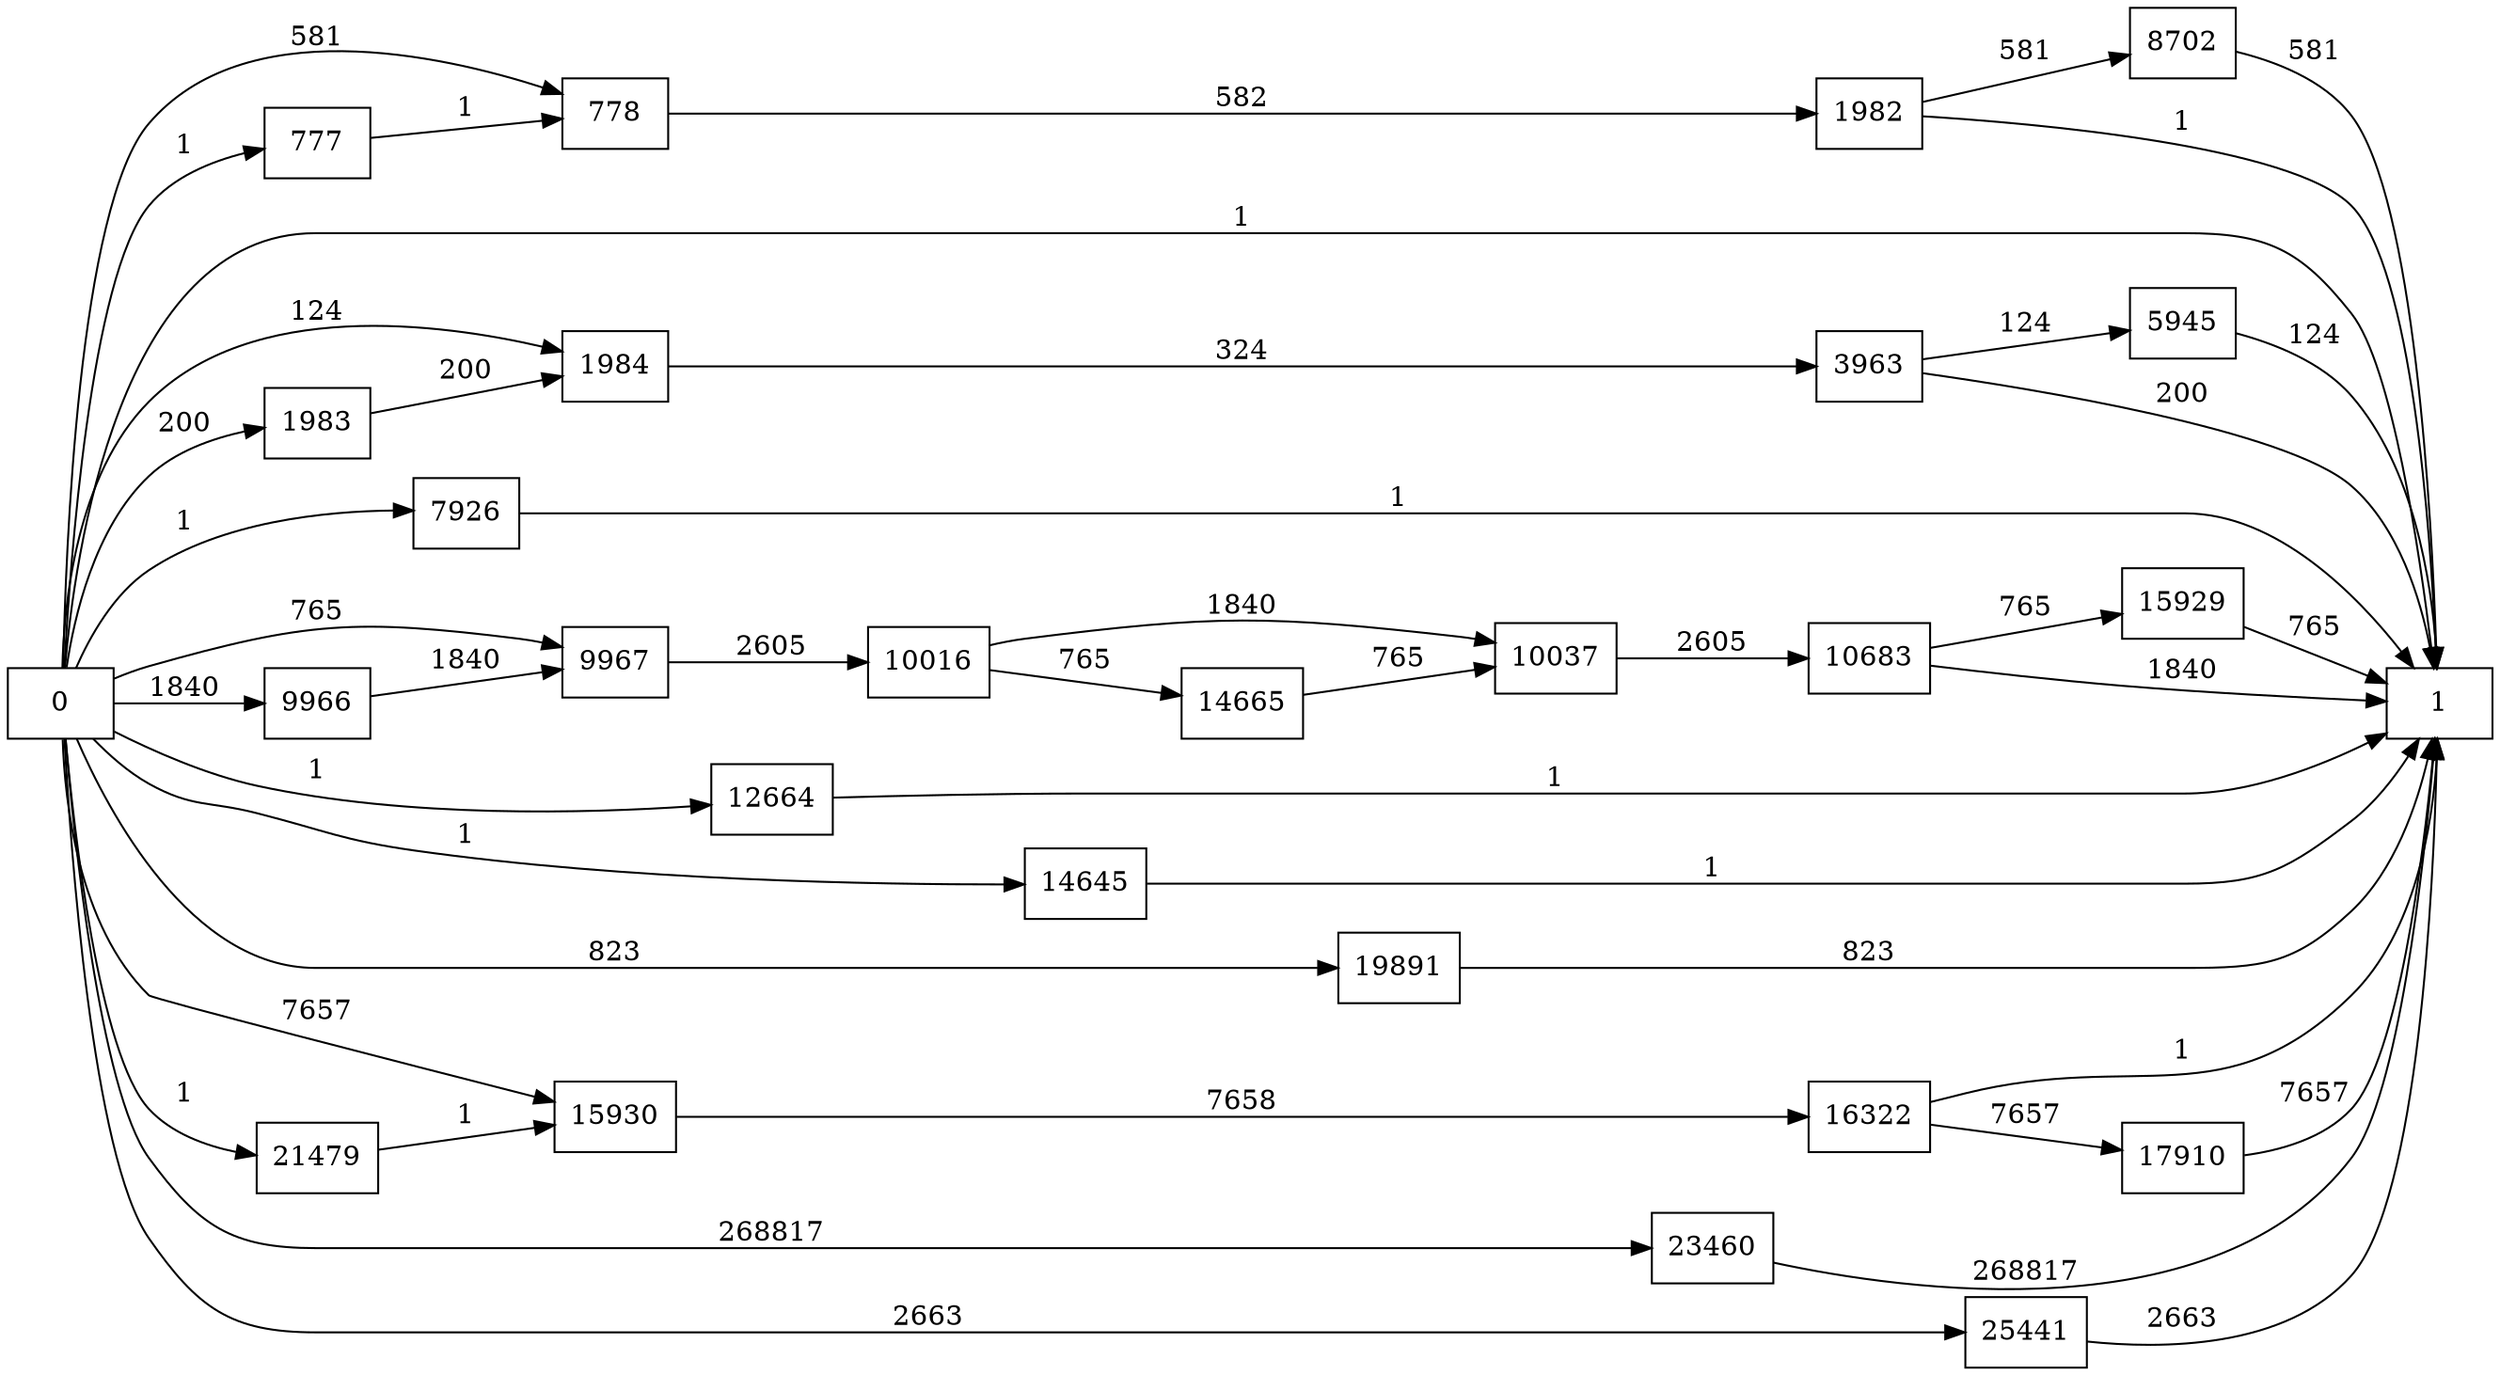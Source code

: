 digraph {
	graph [rankdir=LR]
	node [shape=rectangle]
	777 -> 778 [label=1]
	778 -> 1982 [label=582]
	1982 -> 1 [label=1]
	1982 -> 8702 [label=581]
	1983 -> 1984 [label=200]
	1984 -> 3963 [label=324]
	3963 -> 5945 [label=124]
	3963 -> 1 [label=200]
	5945 -> 1 [label=124]
	7926 -> 1 [label=1]
	8702 -> 1 [label=581]
	9966 -> 9967 [label=1840]
	9967 -> 10016 [label=2605]
	10016 -> 10037 [label=1840]
	10016 -> 14665 [label=765]
	10037 -> 10683 [label=2605]
	10683 -> 1 [label=1840]
	10683 -> 15929 [label=765]
	12664 -> 1 [label=1]
	14645 -> 1 [label=1]
	14665 -> 10037 [label=765]
	15929 -> 1 [label=765]
	15930 -> 16322 [label=7658]
	16322 -> 1 [label=1]
	16322 -> 17910 [label=7657]
	17910 -> 1 [label=7657]
	19891 -> 1 [label=823]
	21479 -> 15930 [label=1]
	23460 -> 1 [label=268817]
	25441 -> 1 [label=2663]
	0 -> 1983 [label=200]
	0 -> 1984 [label=124]
	0 -> 778 [label=581]
	0 -> 9967 [label=765]
	0 -> 15930 [label=7657]
	0 -> 777 [label=1]
	0 -> 1 [label=1]
	0 -> 7926 [label=1]
	0 -> 9966 [label=1840]
	0 -> 12664 [label=1]
	0 -> 14645 [label=1]
	0 -> 19891 [label=823]
	0 -> 21479 [label=1]
	0 -> 23460 [label=268817]
	0 -> 25441 [label=2663]
}
